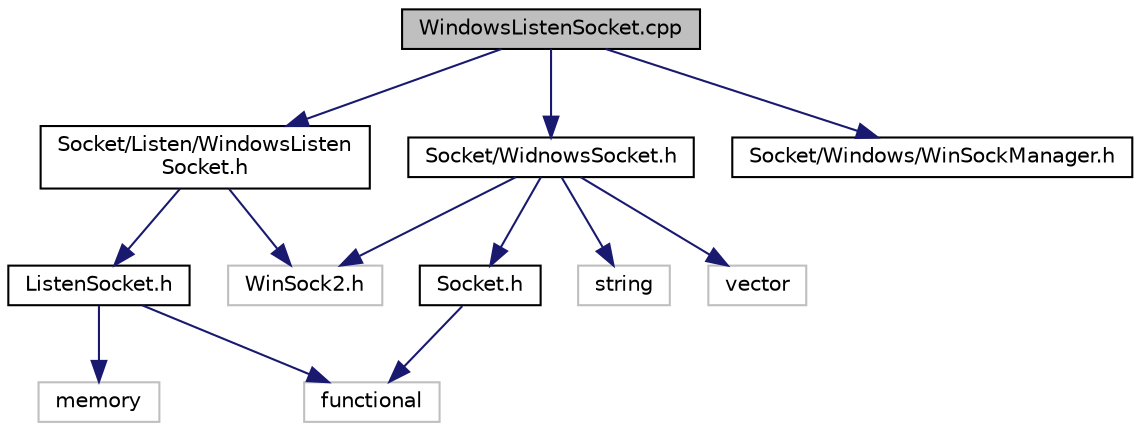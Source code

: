 digraph "WindowsListenSocket.cpp"
{
  edge [fontname="Helvetica",fontsize="10",labelfontname="Helvetica",labelfontsize="10"];
  node [fontname="Helvetica",fontsize="10",shape=record];
  Node0 [label="WindowsListenSocket.cpp",height=0.2,width=0.4,color="black", fillcolor="grey75", style="filled", fontcolor="black"];
  Node0 -> Node1 [color="midnightblue",fontsize="10",style="solid",fontname="Helvetica"];
  Node1 [label="Socket/Listen/WindowsListen\lSocket.h",height=0.2,width=0.4,color="black", fillcolor="white", style="filled",URL="$_windows_listen_socket_8h.html"];
  Node1 -> Node2 [color="midnightblue",fontsize="10",style="solid",fontname="Helvetica"];
  Node2 [label="WinSock2.h",height=0.2,width=0.4,color="grey75", fillcolor="white", style="filled"];
  Node1 -> Node3 [color="midnightblue",fontsize="10",style="solid",fontname="Helvetica"];
  Node3 [label="ListenSocket.h",height=0.2,width=0.4,color="black", fillcolor="white", style="filled",URL="$_listen_socket_8h.html"];
  Node3 -> Node4 [color="midnightblue",fontsize="10",style="solid",fontname="Helvetica"];
  Node4 [label="functional",height=0.2,width=0.4,color="grey75", fillcolor="white", style="filled"];
  Node3 -> Node5 [color="midnightblue",fontsize="10",style="solid",fontname="Helvetica"];
  Node5 [label="memory",height=0.2,width=0.4,color="grey75", fillcolor="white", style="filled"];
  Node0 -> Node6 [color="midnightblue",fontsize="10",style="solid",fontname="Helvetica"];
  Node6 [label="Socket/WidnowsSocket.h",height=0.2,width=0.4,color="black", fillcolor="white", style="filled",URL="$_widnows_socket_8h.html"];
  Node6 -> Node7 [color="midnightblue",fontsize="10",style="solid",fontname="Helvetica"];
  Node7 [label="Socket.h",height=0.2,width=0.4,color="black", fillcolor="white", style="filled",URL="$_socket_8h.html"];
  Node7 -> Node4 [color="midnightblue",fontsize="10",style="solid",fontname="Helvetica"];
  Node6 -> Node2 [color="midnightblue",fontsize="10",style="solid",fontname="Helvetica"];
  Node6 -> Node8 [color="midnightblue",fontsize="10",style="solid",fontname="Helvetica"];
  Node8 [label="string",height=0.2,width=0.4,color="grey75", fillcolor="white", style="filled"];
  Node6 -> Node9 [color="midnightblue",fontsize="10",style="solid",fontname="Helvetica"];
  Node9 [label="vector",height=0.2,width=0.4,color="grey75", fillcolor="white", style="filled"];
  Node0 -> Node10 [color="midnightblue",fontsize="10",style="solid",fontname="Helvetica"];
  Node10 [label="Socket/Windows/WinSockManager.h",height=0.2,width=0.4,color="black", fillcolor="white", style="filled",URL="$_win_sock_manager_8h.html"];
}
